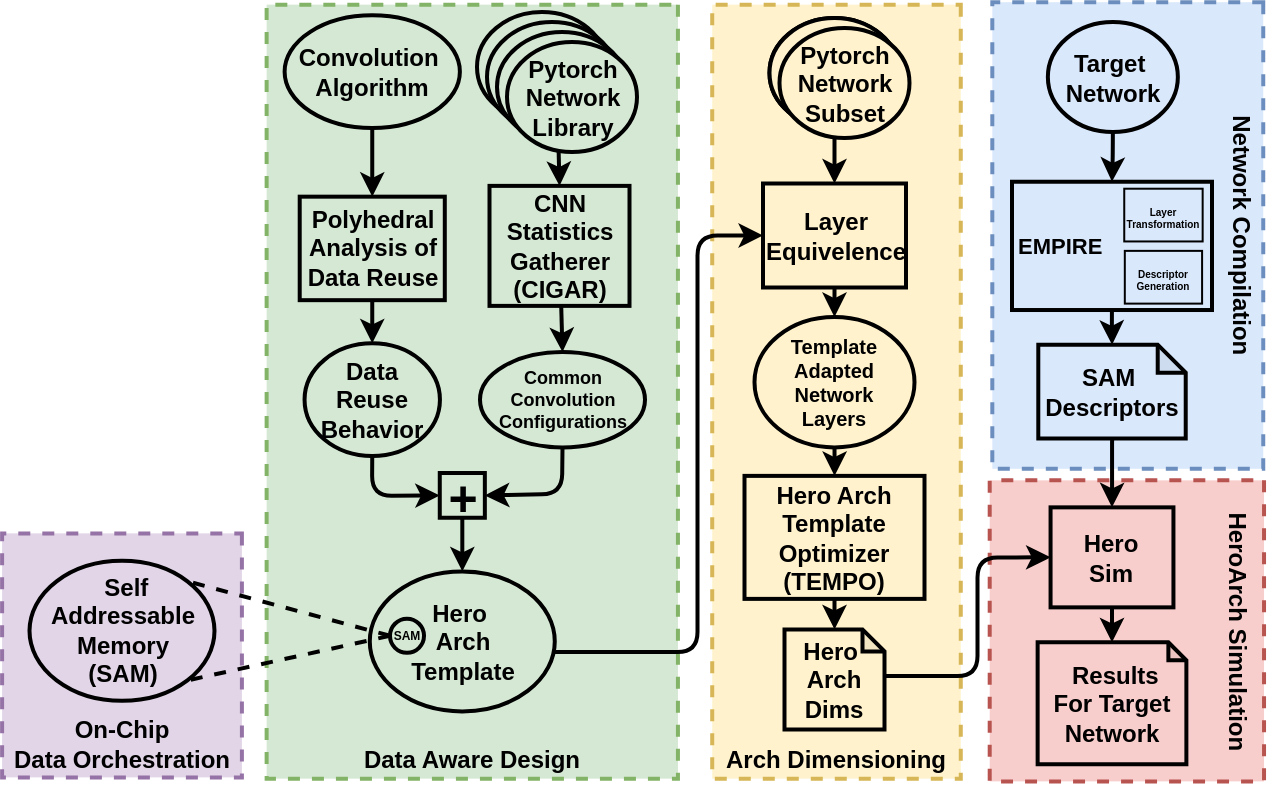 <mxfile version="20.3.0" type="device"><diagram id="k-K5jd0aZlf9TiSima8f" name="Page-1"><mxGraphModel dx="522" dy="340" grid="1" gridSize="5" guides="1" tooltips="1" connect="1" arrows="1" fold="1" page="1" pageScale="1" pageWidth="850" pageHeight="1100" math="0" shadow="0"><root><mxCell id="0"/><mxCell id="1" parent="0"/><mxCell id="217" value="On-Chip &lt;br&gt;Data Orchestration" style="rounded=0;whiteSpace=wrap;html=1;verticalAlign=bottom;horizontal=0;rotation=90;dashed=1;fillColor=#e1d5e7;strokeColor=#9673a6;fontStyle=1;strokeWidth=2;" parent="1" vertex="1"><mxGeometry x="45" y="606.74" width="122" height="119.9" as="geometry"/></mxCell><mxCell id="183" value="HeroArch Simulation" style="rounded=0;whiteSpace=wrap;html=1;verticalAlign=top;horizontal=1;rotation=90;dashed=1;fillColor=#f8cecc;strokeColor=#b85450;fontStyle=1;strokeWidth=2;" parent="1" vertex="1"><mxGeometry x="533.18" y="585.85" width="150.51" height="137.17" as="geometry"/></mxCell><mxCell id="219" value="" style="edgeStyle=none;html=1;" parent="1" source="182" target="134" edge="1"><mxGeometry relative="1" as="geometry"/></mxCell><mxCell id="182" value="Data Aware Design" style="rounded=0;whiteSpace=wrap;html=1;verticalAlign=bottom;horizontal=0;rotation=90;dashed=1;fillColor=#d5e8d4;strokeColor=#82b366;fontStyle=1;strokeWidth=2;" parent="1" vertex="1"><mxGeometry x="87.64" y="431.99" width="387" height="205.65" as="geometry"/></mxCell><mxCell id="89" value="Arch Dimensioning" style="rounded=0;whiteSpace=wrap;html=1;verticalAlign=bottom;horizontal=0;rotation=90;dashed=1;fillColor=#fff2cc;strokeColor=#d6b656;fontStyle=1;strokeWidth=2;" parent="1" vertex="1"><mxGeometry x="269.75" y="472.68" width="387" height="124.28" as="geometry"/></mxCell><mxCell id="166" value="Hero&amp;nbsp;&lt;br&gt;Arch&lt;br&gt;Template" style="ellipse;whiteSpace=wrap;html=1;fontStyle=1;fillColor=#d5e8d4;strokeColor=#000000;strokeWidth=2;" parent="1" vertex="1"><mxGeometry x="229.89" y="624.69" width="92.5" height="70" as="geometry"/></mxCell><mxCell id="143" value="Network Compilation" style="rounded=0;whiteSpace=wrap;html=1;verticalAlign=top;horizontal=1;rotation=90;dashed=1;spacingTop=-3;fillColor=#dae8fc;strokeColor=#6c8ebf;fontStyle=1;strokeWidth=2;" parent="1" vertex="1"><mxGeometry x="492.25" y="389.02" width="233.28" height="135.47" as="geometry"/></mxCell><mxCell id="214" style="edgeStyle=none;html=1;entryX=0.5;entryY=0;entryDx=0;entryDy=0;fontSize=11;strokeWidth=2;" parent="1" source="4" target="213" edge="1"><mxGeometry relative="1" as="geometry"/></mxCell><mxCell id="4" value="CNN Statistics Gatherer (CIGAR)" style="rounded=0;whiteSpace=wrap;html=1;verticalAlign=middle;horizontal=0;rotation=90;fontStyle=1;fillColor=#d5e8d4;strokeColor=#000000;strokeWidth=2;" parent="1" vertex="1"><mxGeometry x="294.75" y="426.94" width="60" height="70" as="geometry"/></mxCell><mxCell id="168" style="edgeStyle=orthogonalEdgeStyle;curved=1;html=1;entryX=0;entryY=0.5;entryDx=0;entryDy=0;fontStyle=1;fillColor=#fff2cc;strokeColor=#000000;strokeWidth=2;exitX=0.5;exitY=1;exitDx=0;exitDy=0;" parent="1" source="204" target="158" edge="1"><mxGeometry relative="1" as="geometry"><mxPoint x="462.25" y="415" as="sourcePoint"/></mxGeometry></mxCell><mxCell id="153" style="edgeStyle=none;html=1;entryX=0;entryY=0.5;entryDx=0;entryDy=0;fontStyle=1;fillColor=#d5e8d4;strokeColor=#000000;strokeWidth=2;" parent="1" target="4" edge="1"><mxGeometry relative="1" as="geometry"><mxPoint x="324.325" y="414.994" as="sourcePoint"/></mxGeometry></mxCell><mxCell id="134" value="SAM" style="ellipse;whiteSpace=wrap;html=1;aspect=fixed;fontSize=6;fillColor=#d5e8d4;fontStyle=1;align=center;verticalAlign=middle;strokeColor=#000000;strokeWidth=2;" parent="1" vertex="1"><mxGeometry x="240" y="648.4" width="17" height="17" as="geometry"/></mxCell><mxCell id="140" value="" style="endArrow=none;html=1;fontSize=12;fontColor=default;startSize=4;endSize=5;jumpStyle=arc;dashed=1;strokeWidth=2;entryX=1;entryY=0;entryDx=0;entryDy=0;exitX=0;exitY=0.5;exitDx=0;exitDy=0;fontStyle=1;fillColor=#d5e8d4;strokeColor=#000000;" parent="1" source="134" target="218" edge="1"><mxGeometry width="50" height="50" relative="1" as="geometry"><mxPoint x="468.87" y="808.66" as="sourcePoint"/><mxPoint x="234.75" y="643.383" as="targetPoint"/></mxGeometry></mxCell><mxCell id="141" value="" style="endArrow=none;html=1;fontSize=12;fontColor=default;startSize=4;endSize=5;jumpStyle=arc;dashed=1;strokeWidth=2;entryX=1;entryY=1;entryDx=0;entryDy=0;exitX=0;exitY=0.5;exitDx=0;exitDy=0;fontStyle=1;fillColor=#d5e8d4;strokeColor=#000000;" parent="1" source="134" target="218" edge="1"><mxGeometry width="50" height="50" relative="1" as="geometry"><mxPoint x="478.87" y="818.66" as="sourcePoint"/><mxPoint x="234.75" y="676.008" as="targetPoint"/></mxGeometry></mxCell><mxCell id="169" style="edgeStyle=orthogonalEdgeStyle;curved=1;html=1;exitX=1;exitY=0.5;exitDx=0;exitDy=0;entryX=0.5;entryY=0;entryDx=0;entryDy=0;fontStyle=1;fillColor=#fff2cc;strokeColor=#000000;strokeWidth=2;" parent="1" source="158" target="160" edge="1"><mxGeometry relative="1" as="geometry"/></mxCell><mxCell id="158" value="Layer Equivelence" style="rounded=0;whiteSpace=wrap;html=1;verticalAlign=middle;horizontal=0;rotation=90;fontStyle=1;fillColor=#fff2cc;strokeColor=#000000;strokeWidth=2;" parent="1" vertex="1"><mxGeometry x="436.25" y="421" width="52" height="71.5" as="geometry"/></mxCell><mxCell id="170" style="edgeStyle=orthogonalEdgeStyle;curved=1;html=1;entryX=0;entryY=0.5;entryDx=0;entryDy=0;fontStyle=1;fillColor=#fff2cc;strokeColor=#000000;strokeWidth=2;" parent="1" source="160" target="161" edge="1"><mxGeometry relative="1" as="geometry"/></mxCell><mxCell id="160" value="Template &lt;br style=&quot;font-size: 10px;&quot;&gt;Adapted &lt;br style=&quot;font-size: 10px;&quot;&gt;Network &lt;br style=&quot;font-size: 10px;&quot;&gt;Layers" style="ellipse;whiteSpace=wrap;html=1;fontStyle=1;fillColor=#fff2cc;strokeColor=#000000;strokeWidth=2;fontSize=10;" parent="1" vertex="1"><mxGeometry x="422.25" y="497.5" width="80" height="65.19" as="geometry"/></mxCell><mxCell id="171" style="edgeStyle=orthogonalEdgeStyle;curved=1;html=1;entryX=0.5;entryY=0;entryDx=0;entryDy=0;entryPerimeter=0;fontStyle=1;fillColor=#fff2cc;strokeColor=#000000;strokeWidth=2;" parent="1" source="161" target="162" edge="1"><mxGeometry relative="1" as="geometry"/></mxCell><mxCell id="161" value="Hero Arch Template Optimizer&lt;br&gt;(TEMPO)" style="rounded=0;whiteSpace=wrap;html=1;verticalAlign=middle;horizontal=0;rotation=90;fontStyle=1;fillColor=#fff2cc;strokeColor=#000000;strokeWidth=2;" parent="1" vertex="1"><mxGeometry x="431.5" y="562.69" width="61.5" height="90" as="geometry"/></mxCell><mxCell id="162" value="Hero&amp;nbsp;&lt;br&gt;Arch&lt;br&gt;Dims" style="shape=note;whiteSpace=wrap;html=1;backgroundOutline=1;darkOpacity=0.05;verticalAlign=middle;horizontal=1;rotation=0;size=11;fontStyle=1;fillColor=#fff2cc;strokeColor=#000000;strokeWidth=2;" parent="1" vertex="1"><mxGeometry x="437.25" y="653.69" width="50" height="50" as="geometry"/></mxCell><mxCell id="178" style="edgeStyle=orthogonalEdgeStyle;curved=1;html=1;entryX=0;entryY=0.5;entryDx=0;entryDy=0;fontSize=6;fontStyle=1;strokeWidth=2;" parent="1" source="164" target="165" edge="1"><mxGeometry relative="1" as="geometry"/></mxCell><mxCell id="164" value="SAM&amp;nbsp;&lt;br&gt;Descriptors" style="shape=note;whiteSpace=wrap;html=1;backgroundOutline=1;darkOpacity=0.05;size=14;verticalAlign=middle;horizontal=1;rotation=0;fontStyle=1;fillColor=#dae8fc;strokeColor=#000000;strokeWidth=2;" parent="1" vertex="1"><mxGeometry x="564.15" y="511.35" width="73.71" height="46.91" as="geometry"/></mxCell><mxCell id="181" style="edgeStyle=orthogonalEdgeStyle;curved=1;html=1;fontSize=6;fontStyle=1;fillColor=#f8cecc;strokeColor=#000000;strokeWidth=2;" parent="1" source="165" target="180" edge="1"><mxGeometry relative="1" as="geometry"/></mxCell><mxCell id="165" value="Hero&lt;br&gt;Sim" style="rounded=0;whiteSpace=wrap;html=1;verticalAlign=middle;horizontal=0;rotation=90;fontStyle=1;fillColor=#f8cecc;strokeColor=#000000;strokeWidth=2;" parent="1" vertex="1"><mxGeometry x="576" y="586.96" width="50" height="61.44" as="geometry"/></mxCell><mxCell id="176" style="edgeStyle=orthogonalEdgeStyle;curved=1;html=1;fontSize=6;fontStyle=1;fillColor=#dae8fc;strokeColor=#000000;strokeWidth=2;" parent="1" source="173" target="163" edge="1"><mxGeometry relative="1" as="geometry"/></mxCell><mxCell id="173" value="Target&amp;nbsp;&lt;br&gt;Network&lt;br&gt;" style="ellipse;whiteSpace=wrap;html=1;fontStyle=1;fillColor=#dae8fc;strokeColor=#000000;strokeWidth=2;" parent="1" vertex="1"><mxGeometry x="568.93" y="350" width="65" height="55" as="geometry"/></mxCell><mxCell id="177" style="edgeStyle=orthogonalEdgeStyle;curved=1;html=1;fontSize=6;fontStyle=1;fillColor=#dae8fc;strokeColor=#000000;strokeWidth=2;" parent="1" source="163" target="164" edge="1"><mxGeometry relative="1" as="geometry"/></mxCell><mxCell id="180" value="&amp;nbsp;Results For&amp;nbsp;Target Network" style="shape=note;whiteSpace=wrap;html=1;backgroundOutline=1;darkOpacity=0.05;size=9;verticalAlign=middle;horizontal=1;rotation=0;fontStyle=1;fillColor=#f8cecc;strokeColor=#000000;strokeWidth=2;" parent="1" vertex="1"><mxGeometry x="563.82" y="660.18" width="74.37" height="61" as="geometry"/></mxCell><mxCell id="167" style="edgeStyle=orthogonalEdgeStyle;html=1;entryX=0.5;entryY=1;entryDx=0;entryDy=0;fontStyle=1;rounded=1;strokeWidth=2;" parent="1" source="166" target="158" edge="1"><mxGeometry relative="1" as="geometry"><Array as="points"><mxPoint x="393.75" y="665"/><mxPoint x="393.75" y="457"/></Array></mxGeometry></mxCell><mxCell id="179" style="edgeStyle=orthogonalEdgeStyle;html=1;entryX=0.5;entryY=1;entryDx=0;entryDy=0;fontSize=6;fontStyle=1;rounded=1;strokeWidth=2;" parent="1" source="162" target="165" edge="1"><mxGeometry relative="1" as="geometry"><Array as="points"><mxPoint x="533.75" y="677"/><mxPoint x="533.75" y="618"/></Array></mxGeometry></mxCell><mxCell id="163" value="EMPIRE" style="rounded=0;whiteSpace=wrap;html=1;verticalAlign=middle;horizontal=0;rotation=90;align=left;spacingLeft=1;fontStyle=1;fillColor=#dae8fc;strokeColor=#000000;strokeWidth=2;fontSize=11;" parent="1" vertex="1"><mxGeometry x="568.93" y="411.94" width="64.14" height="100" as="geometry"/></mxCell><mxCell id="198" value="" style="ellipse;whiteSpace=wrap;html=1;fontStyle=1;fillColor=#d5e8d4;strokeColor=#000000;strokeWidth=2;" parent="1" vertex="1"><mxGeometry x="283.5" y="345" width="65" height="55" as="geometry"/></mxCell><mxCell id="201" value="" style="ellipse;whiteSpace=wrap;html=1;fontStyle=1;fillColor=#d5e8d4;strokeColor=#000000;strokeWidth=2;" parent="1" vertex="1"><mxGeometry x="288.5" y="350" width="65" height="55" as="geometry"/></mxCell><mxCell id="202" value="" style="ellipse;whiteSpace=wrap;html=1;fontStyle=1;fillColor=#d5e8d4;strokeColor=#000000;strokeWidth=2;" parent="1" vertex="1"><mxGeometry x="293.5" y="355" width="65" height="55" as="geometry"/></mxCell><mxCell id="203" value="Pytorch&lt;br&gt;Network&lt;br&gt;Library" style="ellipse;whiteSpace=wrap;html=1;fontStyle=1;fillColor=#d5e8d4;strokeColor=#000000;strokeWidth=2;" parent="1" vertex="1"><mxGeometry x="298.5" y="360" width="65" height="55" as="geometry"/></mxCell><mxCell id="204" value="" style="ellipse;whiteSpace=wrap;html=1;fontStyle=1;fillColor=#fff2cc;strokeColor=#000000;strokeWidth=2;" parent="1" vertex="1"><mxGeometry x="429.75" y="348" width="65" height="55" as="geometry"/></mxCell><mxCell id="205" value="Layer Transformation" style="rounded=0;whiteSpace=wrap;html=1;verticalAlign=middle;horizontal=0;rotation=90;fontSize=5;fontStyle=1;fillColor=#dae8fc;strokeColor=#000000;strokeWidth=1;" parent="1" vertex="1"><mxGeometry x="613.54" y="426.94" width="26.37" height="39.2" as="geometry"/></mxCell><mxCell id="210" value="" style="ellipse;whiteSpace=wrap;html=1;fontStyle=1;fillColor=#fff2cc;strokeColor=#000000;strokeWidth=2;" parent="1" vertex="1"><mxGeometry x="429.75" y="348" width="65" height="55" as="geometry"/></mxCell><mxCell id="211" value="Pytorch&lt;br&gt;Network&lt;br&gt;Subset" style="ellipse;whiteSpace=wrap;html=1;fontStyle=1;fillColor=#fff2cc;strokeColor=#000000;strokeWidth=2;" parent="1" vertex="1"><mxGeometry x="434.75" y="353" width="65" height="55" as="geometry"/></mxCell><mxCell id="226" style="edgeStyle=none;html=1;entryX=0.5;entryY=0;entryDx=0;entryDy=0;fontSize=25;strokeWidth=2;" parent="1" source="213" target="224" edge="1"><mxGeometry relative="1" as="geometry"><Array as="points"><mxPoint x="326" y="586"/></Array></mxGeometry></mxCell><mxCell id="213" value="Common&lt;br&gt;Convolution&lt;br&gt;Configurations" style="ellipse;whiteSpace=wrap;html=1;fontStyle=1;fillColor=#d5e8d4;strokeColor=#000000;strokeWidth=2;fontSize=9;" parent="1" vertex="1"><mxGeometry x="285" y="515" width="82.5" height="47.69" as="geometry"/></mxCell><mxCell id="216" value="Descriptor&lt;br&gt;Generation" style="rounded=0;whiteSpace=wrap;html=1;verticalAlign=middle;horizontal=0;rotation=90;fontSize=5;fontStyle=1;fillColor=#dae8fc;strokeColor=#000000;strokeWidth=1;" parent="1" vertex="1"><mxGeometry x="613.54" y="458.3" width="26.37" height="38.64" as="geometry"/></mxCell><mxCell id="218" value="&amp;nbsp;Self Addressable Memory &lt;br&gt;(SAM)" style="ellipse;whiteSpace=wrap;html=1;fontStyle=1;fillColor=#e1d5e7;strokeColor=#000000;strokeWidth=2;" parent="1" vertex="1"><mxGeometry x="59.75" y="619.43" width="92.5" height="70" as="geometry"/></mxCell><mxCell id="229" style="edgeStyle=none;html=1;fontSize=12;strokeWidth=2;" parent="1" source="220" target="228" edge="1"><mxGeometry relative="1" as="geometry"/></mxCell><mxCell id="220" value="Polyhedral Analysis of Data Reuse" style="rounded=0;whiteSpace=wrap;html=1;verticalAlign=middle;horizontal=0;rotation=90;fontStyle=1;fillColor=#d5e8d4;strokeColor=#000000;strokeWidth=2;" parent="1" vertex="1"><mxGeometry x="205.25" y="426.94" width="51.75" height="72.54" as="geometry"/></mxCell><mxCell id="223" style="edgeStyle=none;html=1;strokeWidth=2;" parent="1" source="222" target="220" edge="1"><mxGeometry relative="1" as="geometry"/></mxCell><mxCell id="222" value="&lt;font style=&quot;font-size: 12px&quot;&gt;Convolution&amp;nbsp;&lt;br&gt;Algorithm&lt;/font&gt;" style="ellipse;whiteSpace=wrap;html=1;fontStyle=1;fillColor=#d5e8d4;strokeColor=#000000;strokeWidth=2;fontSize=9;" parent="1" vertex="1"><mxGeometry x="187.31" y="346.66" width="87.63" height="56.34" as="geometry"/></mxCell><mxCell id="225" style="edgeStyle=none;html=1;fontSize=25;strokeWidth=2;" parent="1" source="224" target="166" edge="1"><mxGeometry relative="1" as="geometry"/></mxCell><mxCell id="224" value="+" style="rounded=0;whiteSpace=wrap;html=1;verticalAlign=middle;horizontal=0;rotation=90;fontStyle=1;fillColor=#d5e8d4;strokeColor=#000000;strokeWidth=2;fontSize=25;" parent="1" vertex="1"><mxGeometry x="264.97" y="575.42" width="22.37" height="22.54" as="geometry"/></mxCell><mxCell id="230" style="edgeStyle=none;html=1;entryX=0.5;entryY=1;entryDx=0;entryDy=0;fontSize=12;strokeWidth=2;" parent="1" source="228" target="224" edge="1"><mxGeometry relative="1" as="geometry"><Array as="points"><mxPoint x="231" y="587"/></Array></mxGeometry></mxCell><mxCell id="228" value="&lt;span style=&quot;font-size: 12px&quot;&gt;Data&lt;br&gt;Reuse&lt;br&gt;Behavior&lt;br&gt;&lt;/span&gt;" style="ellipse;whiteSpace=wrap;html=1;fontStyle=1;fillColor=#d5e8d4;strokeColor=#000000;strokeWidth=2;fontSize=9;" parent="1" vertex="1"><mxGeometry x="197.28" y="510.68" width="67.69" height="56.34" as="geometry"/></mxCell></root></mxGraphModel></diagram></mxfile>